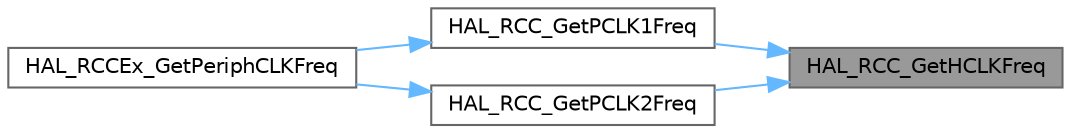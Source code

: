 digraph "HAL_RCC_GetHCLKFreq"
{
 // LATEX_PDF_SIZE
  bgcolor="transparent";
  edge [fontname=Helvetica,fontsize=10,labelfontname=Helvetica,labelfontsize=10];
  node [fontname=Helvetica,fontsize=10,shape=box,height=0.2,width=0.4];
  rankdir="RL";
  Node1 [id="Node000001",label="HAL_RCC_GetHCLKFreq",height=0.2,width=0.4,color="gray40", fillcolor="grey60", style="filled", fontcolor="black",tooltip="Returns the HCLK frequency"];
  Node1 -> Node2 [id="edge1_Node000001_Node000002",dir="back",color="steelblue1",style="solid",tooltip=" "];
  Node2 [id="Node000002",label="HAL_RCC_GetPCLK1Freq",height=0.2,width=0.4,color="grey40", fillcolor="white", style="filled",URL="$group___r_c_c___exported___functions___group2.html#gab3042d8ac5703ac696cabf0ee461c599",tooltip="Returns the PCLK1 frequency"];
  Node2 -> Node3 [id="edge2_Node000002_Node000003",dir="back",color="steelblue1",style="solid",tooltip=" "];
  Node3 [id="Node000003",label="HAL_RCCEx_GetPeriphCLKFreq",height=0.2,width=0.4,color="grey40", fillcolor="white", style="filled",URL="$group___r_c_c_ex___exported___functions___group1.html#ga14acaeb88163a6bb0839470b753ba1bd",tooltip="Returns the peripheral clock frequency."];
  Node1 -> Node4 [id="edge3_Node000001_Node000004",dir="back",color="steelblue1",style="solid",tooltip=" "];
  Node4 [id="Node000004",label="HAL_RCC_GetPCLK2Freq",height=0.2,width=0.4,color="grey40", fillcolor="white", style="filled",URL="$group___r_c_c___exported___functions___group2.html#gabbd5f8933a5ee05e4b3384e33026aca1",tooltip="Returns the PCLK2 frequency"];
  Node4 -> Node3 [id="edge4_Node000004_Node000003",dir="back",color="steelblue1",style="solid",tooltip=" "];
}
